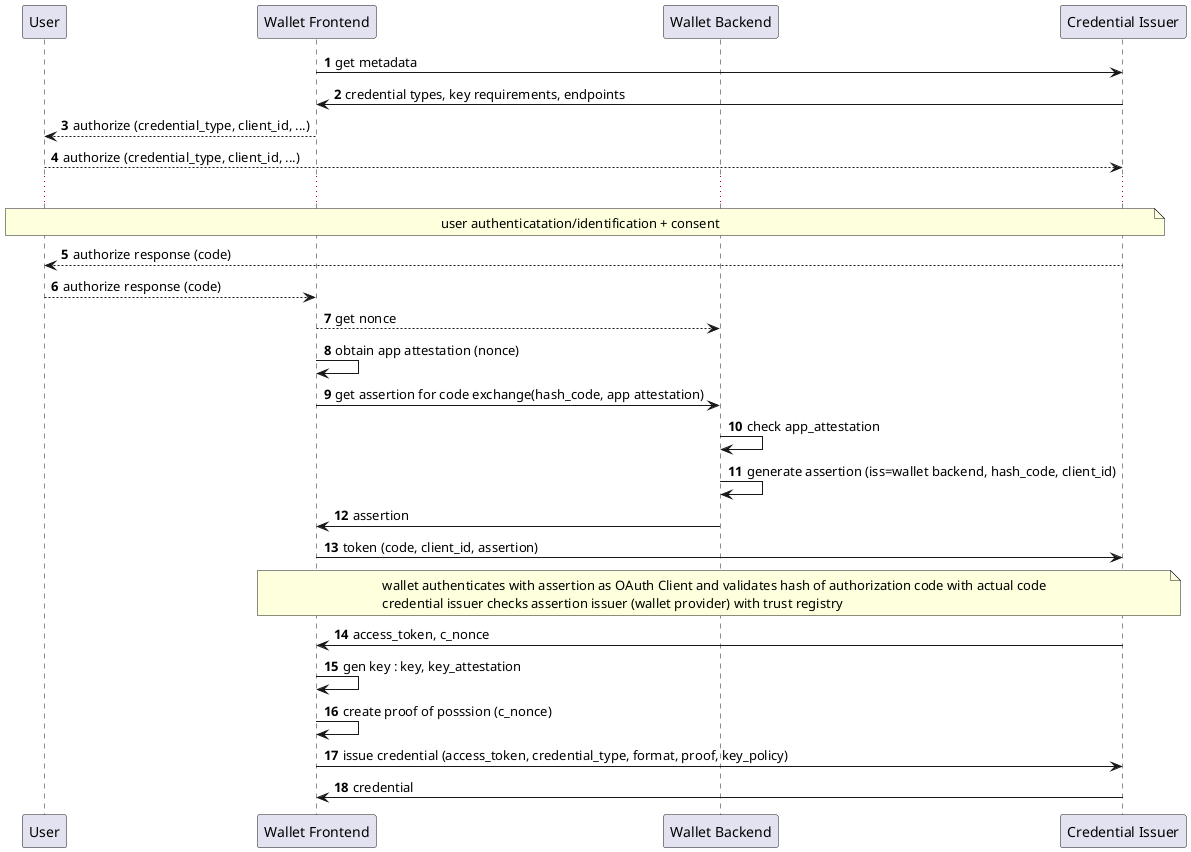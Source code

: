 @startuml
autonumber
participant User as u
participant "Wallet Frontend" as w
participant "Wallet Backend" as b
participant "Credential Issuer" as i

w -> i: get metadata
i -> w: credential types, key requirements, endpoints
w --> u : authorize (credential_type, client_id, ...)
u --> i: authorize (credential_type, client_id, ...)
... 
note over u, i: user authenticatation/identification + consent
i --> u : authorize response (code)
u --> w: authorize response (code)
w --> b: get nonce
w -> w : obtain app attestation (nonce)
w -> b : get assertion for code exchange(hash_code, app attestation)
b -> b : check app_attestation
b -> b : generate assertion (iss=wallet backend, hash_code, client_id)
b -> w : assertion
w -> i : token (code, client_id, assertion)
note over w, i: wallet authenticates with assertion as OAuth Client and validates hash of authorization code with actual code\ncredential issuer checks assertion issuer (wallet provider) with trust registry
i -> w : access_token, c_nonce
w -> w : gen key : key, key_attestation
w -> w : create proof of posssion (c_nonce)
w -> i : issue credential (access_token, credential_type, format, proof, key_policy)
i -> w : credential
@enduml